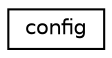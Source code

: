 digraph "Graphical Class Hierarchy"
{
  edge [fontname="Helvetica",fontsize="10",labelfontname="Helvetica",labelfontsize="10"];
  node [fontname="Helvetica",fontsize="10",shape=record];
  rankdir="LR";
  Node0 [label="config",height=0.2,width=0.4,color="black", fillcolor="white", style="filled",URL="$classconfig.html"];
}
